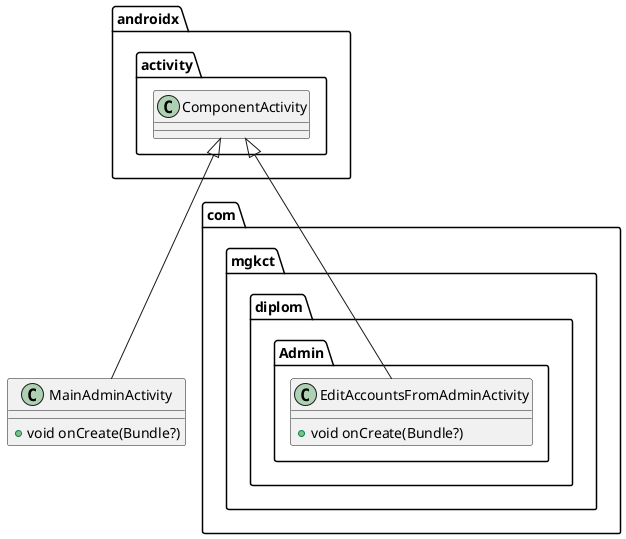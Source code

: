 @startuml
class MainAdminActivity {
+ void onCreate(Bundle?)
}

class com.mgkct.diplom.Admin.EditAccountsFromAdminActivity {
+ void onCreate(Bundle?)
}



androidx.activity.ComponentActivity <|-- MainAdminActivity
androidx.activity.ComponentActivity <|-- com.mgkct.diplom.Admin.EditAccountsFromAdminActivity
@enduml